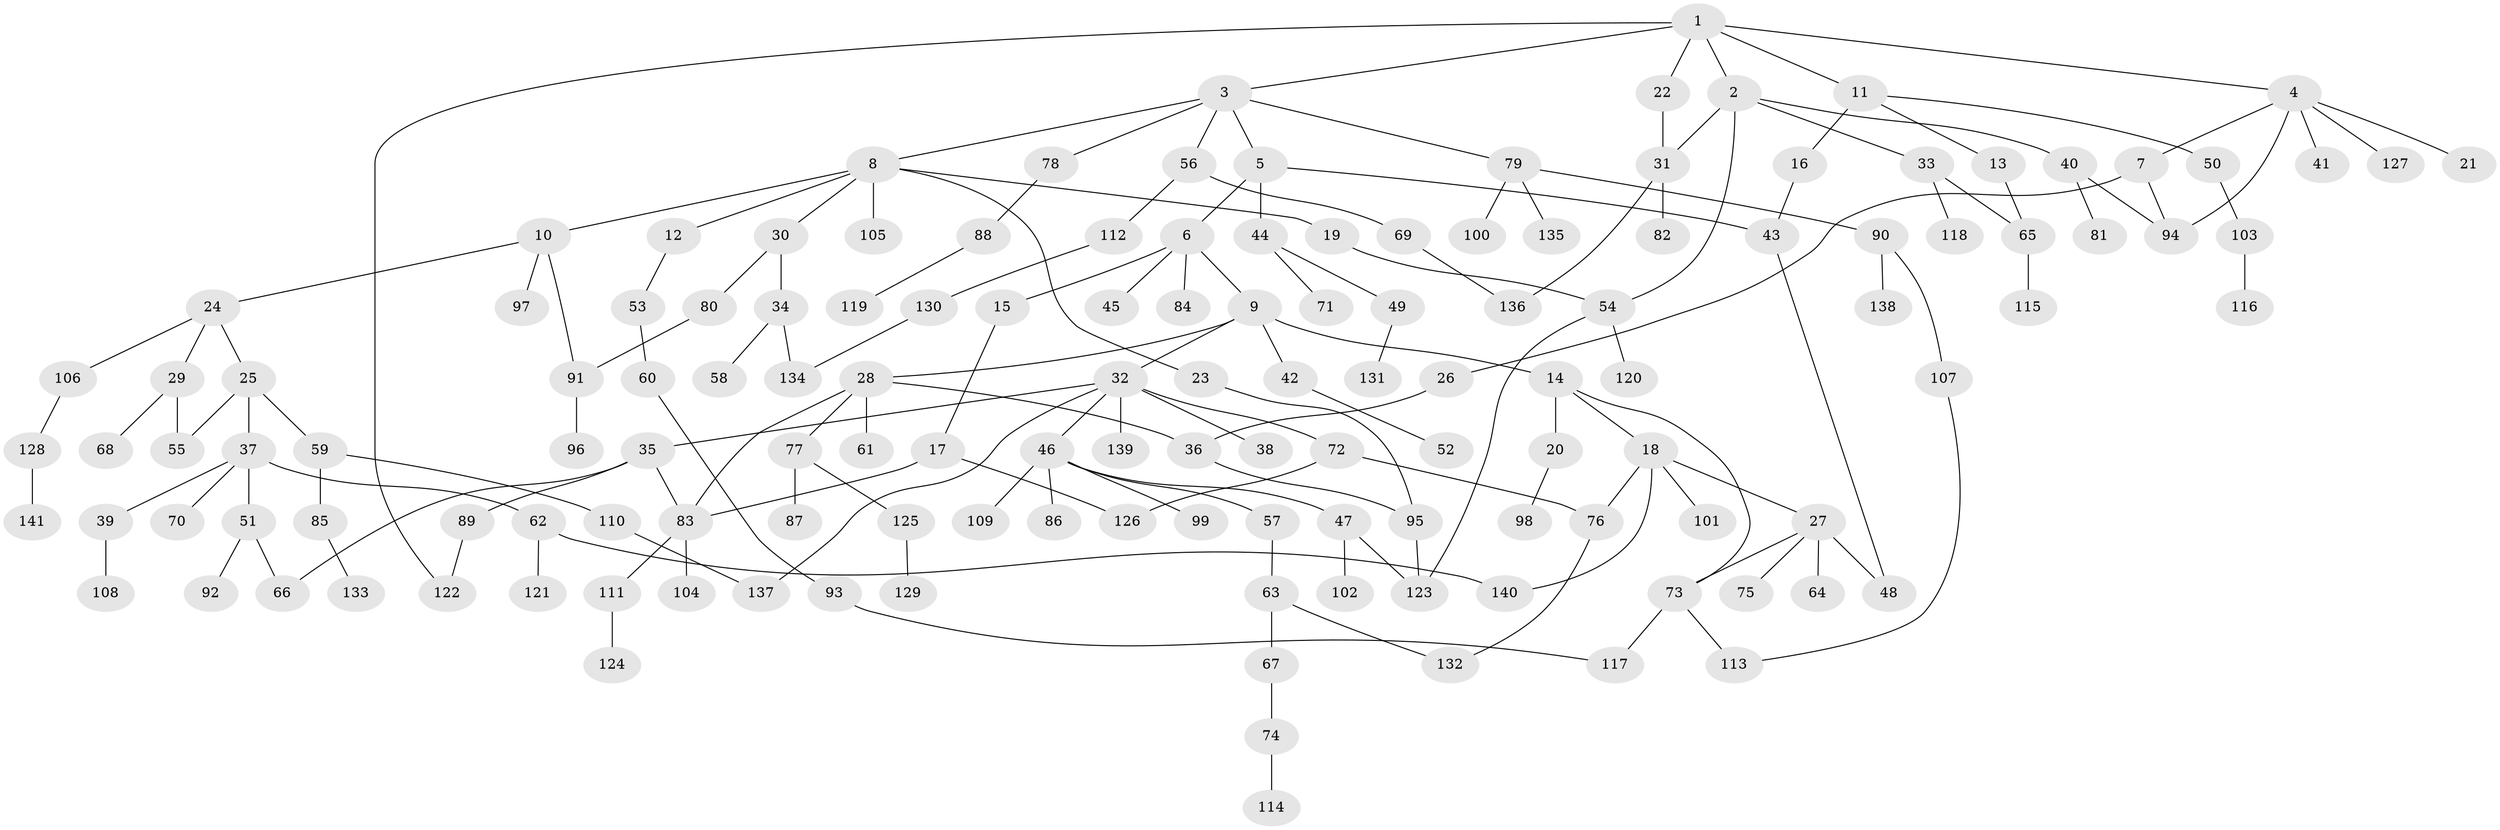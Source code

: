// coarse degree distribution, {6: 0.061855670103092786, 5: 0.041237113402061855, 4: 0.07216494845360824, 7: 0.030927835051546393, 8: 0.010309278350515464, 2: 0.27835051546391754, 3: 0.13402061855670103, 1: 0.3711340206185567}
// Generated by graph-tools (version 1.1) at 2025/41/03/06/25 10:41:29]
// undirected, 141 vertices, 167 edges
graph export_dot {
graph [start="1"]
  node [color=gray90,style=filled];
  1;
  2;
  3;
  4;
  5;
  6;
  7;
  8;
  9;
  10;
  11;
  12;
  13;
  14;
  15;
  16;
  17;
  18;
  19;
  20;
  21;
  22;
  23;
  24;
  25;
  26;
  27;
  28;
  29;
  30;
  31;
  32;
  33;
  34;
  35;
  36;
  37;
  38;
  39;
  40;
  41;
  42;
  43;
  44;
  45;
  46;
  47;
  48;
  49;
  50;
  51;
  52;
  53;
  54;
  55;
  56;
  57;
  58;
  59;
  60;
  61;
  62;
  63;
  64;
  65;
  66;
  67;
  68;
  69;
  70;
  71;
  72;
  73;
  74;
  75;
  76;
  77;
  78;
  79;
  80;
  81;
  82;
  83;
  84;
  85;
  86;
  87;
  88;
  89;
  90;
  91;
  92;
  93;
  94;
  95;
  96;
  97;
  98;
  99;
  100;
  101;
  102;
  103;
  104;
  105;
  106;
  107;
  108;
  109;
  110;
  111;
  112;
  113;
  114;
  115;
  116;
  117;
  118;
  119;
  120;
  121;
  122;
  123;
  124;
  125;
  126;
  127;
  128;
  129;
  130;
  131;
  132;
  133;
  134;
  135;
  136;
  137;
  138;
  139;
  140;
  141;
  1 -- 2;
  1 -- 3;
  1 -- 4;
  1 -- 11;
  1 -- 22;
  1 -- 122;
  2 -- 31;
  2 -- 33;
  2 -- 40;
  2 -- 54;
  3 -- 5;
  3 -- 8;
  3 -- 56;
  3 -- 78;
  3 -- 79;
  4 -- 7;
  4 -- 21;
  4 -- 41;
  4 -- 127;
  4 -- 94;
  5 -- 6;
  5 -- 44;
  5 -- 43;
  6 -- 9;
  6 -- 15;
  6 -- 45;
  6 -- 84;
  7 -- 26;
  7 -- 94;
  8 -- 10;
  8 -- 12;
  8 -- 19;
  8 -- 23;
  8 -- 30;
  8 -- 105;
  9 -- 14;
  9 -- 28;
  9 -- 32;
  9 -- 42;
  10 -- 24;
  10 -- 91;
  10 -- 97;
  11 -- 13;
  11 -- 16;
  11 -- 50;
  12 -- 53;
  13 -- 65;
  14 -- 18;
  14 -- 20;
  14 -- 73;
  15 -- 17;
  16 -- 43;
  17 -- 126;
  17 -- 83;
  18 -- 27;
  18 -- 76;
  18 -- 101;
  18 -- 140;
  19 -- 54;
  20 -- 98;
  22 -- 31;
  23 -- 95;
  24 -- 25;
  24 -- 29;
  24 -- 106;
  25 -- 37;
  25 -- 55;
  25 -- 59;
  26 -- 36;
  27 -- 64;
  27 -- 75;
  27 -- 48;
  27 -- 73;
  28 -- 36;
  28 -- 61;
  28 -- 77;
  28 -- 83;
  29 -- 68;
  29 -- 55;
  30 -- 34;
  30 -- 80;
  31 -- 82;
  31 -- 136;
  32 -- 35;
  32 -- 38;
  32 -- 46;
  32 -- 72;
  32 -- 137;
  32 -- 139;
  33 -- 65;
  33 -- 118;
  34 -- 58;
  34 -- 134;
  35 -- 89;
  35 -- 66;
  35 -- 83;
  36 -- 95;
  37 -- 39;
  37 -- 51;
  37 -- 62;
  37 -- 70;
  39 -- 108;
  40 -- 81;
  40 -- 94;
  42 -- 52;
  43 -- 48;
  44 -- 49;
  44 -- 71;
  46 -- 47;
  46 -- 57;
  46 -- 86;
  46 -- 99;
  46 -- 109;
  47 -- 102;
  47 -- 123;
  49 -- 131;
  50 -- 103;
  51 -- 66;
  51 -- 92;
  53 -- 60;
  54 -- 120;
  54 -- 123;
  56 -- 69;
  56 -- 112;
  57 -- 63;
  59 -- 85;
  59 -- 110;
  60 -- 93;
  62 -- 121;
  62 -- 140;
  63 -- 67;
  63 -- 132;
  65 -- 115;
  67 -- 74;
  69 -- 136;
  72 -- 126;
  72 -- 76;
  73 -- 117;
  73 -- 113;
  74 -- 114;
  76 -- 132;
  77 -- 87;
  77 -- 125;
  78 -- 88;
  79 -- 90;
  79 -- 100;
  79 -- 135;
  80 -- 91;
  83 -- 104;
  83 -- 111;
  85 -- 133;
  88 -- 119;
  89 -- 122;
  90 -- 107;
  90 -- 138;
  91 -- 96;
  93 -- 117;
  95 -- 123;
  103 -- 116;
  106 -- 128;
  107 -- 113;
  110 -- 137;
  111 -- 124;
  112 -- 130;
  125 -- 129;
  128 -- 141;
  130 -- 134;
}
